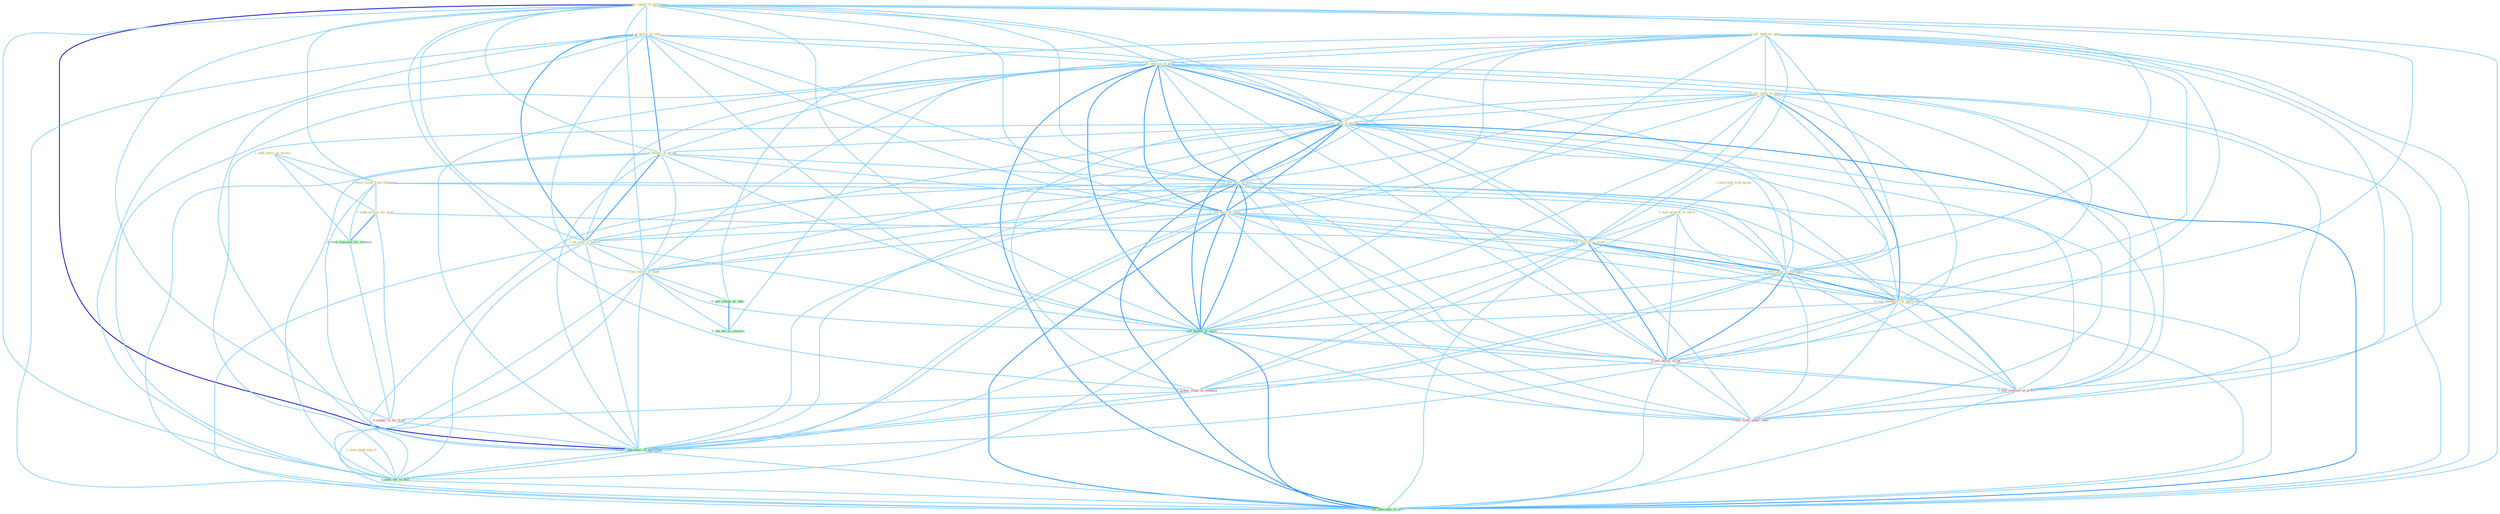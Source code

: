 Graph G{ 
    node
    [shape=polygon,style=filled,width=.5,height=.06,color="#BDFCC9",fixedsize=true,fontsize=4,
    fontcolor="#2f4f4f"];
    {node
    [color="#ffffe0", fontcolor="#8b7d6b"] "1_acquir_equiti_of_entitynam " "0_sell_bank_as_oper " "1_us_proce_of_sale " "1_sell_version_of_devic " "0_sell_stake_to_fund " "1_seek_advic_on_access " "1_hold_talk_with_group " "0_seek_relief_from_entitynam " "1_sell_piec_of_packag " "0_seek_million_for_firm " "1_us_batteri_of_probe " "1_sell_part_of_hold " "0_hold_growth_in_check " "1_sell_beer_of_choic " "1_us_watt_of_power " "1_see_result_of_studi " "1_sell_million_in_asset " "1_seen_anyth_like_it " "0_sell_insur_in_entitynam " "0_sell_headquart_to_entitynam "}
{node [color="#fff0f5", fontcolor="#b22222"] "0_sell_dollar_in_lot " "1_acquir_stake_in_compani " "0_acquir_%_for_franc " "0_sell_contract_at_price " "0_sell_cloth_under_label "}
edge [color="#B0E2FF"];

	"1_acquir_equiti_of_entitynam " -- "1_us_proce_of_sale " [w="1", color="#87cefa" ];
	"1_acquir_equiti_of_entitynam " -- "1_sell_version_of_devic " [w="1", color="#87cefa" ];
	"1_acquir_equiti_of_entitynam " -- "0_seek_relief_from_entitynam " [w="1", color="#87cefa" ];
	"1_acquir_equiti_of_entitynam " -- "1_sell_piec_of_packag " [w="1", color="#87cefa" ];
	"1_acquir_equiti_of_entitynam " -- "1_us_batteri_of_probe " [w="1", color="#87cefa" ];
	"1_acquir_equiti_of_entitynam " -- "1_sell_part_of_hold " [w="1", color="#87cefa" ];
	"1_acquir_equiti_of_entitynam " -- "1_sell_beer_of_choic " [w="1", color="#87cefa" ];
	"1_acquir_equiti_of_entitynam " -- "1_us_watt_of_power " [w="1", color="#87cefa" ];
	"1_acquir_equiti_of_entitynam " -- "1_see_result_of_studi " [w="1", color="#87cefa" ];
	"1_acquir_equiti_of_entitynam " -- "0_sell_insur_in_entitynam " [w="1", color="#87cefa" ];
	"1_acquir_equiti_of_entitynam " -- "0_sell_headquart_to_entitynam " [w="1", color="#87cefa" ];
	"1_acquir_equiti_of_entitynam " -- "1_sell_basket_of_stock " [w="1", color="#87cefa" ];
	"1_acquir_equiti_of_entitynam " -- "1_acquir_stake_in_compani " [w="1", color="#87cefa" ];
	"1_acquir_equiti_of_entitynam " -- "0_acquir_%_for_franc " [w="1", color="#87cefa" ];
	"1_acquir_equiti_of_entitynam " -- "1_acquir_laboratori_of_entitynam " [w="3", color="#0000cd" , len=0.6];
	"1_acquir_equiti_of_entitynam " -- "1_seen_the_of_that " [w="1", color="#87cefa" ];
	"1_acquir_equiti_of_entitynam " -- "1_sell_othernum_of_offic " [w="1", color="#87cefa" ];
	"0_sell_bank_as_oper " -- "1_sell_version_of_devic " [w="1", color="#87cefa" ];
	"0_sell_bank_as_oper " -- "0_sell_stake_to_fund " [w="1", color="#87cefa" ];
	"0_sell_bank_as_oper " -- "1_sell_piec_of_packag " [w="1", color="#87cefa" ];
	"0_sell_bank_as_oper " -- "1_sell_part_of_hold " [w="1", color="#87cefa" ];
	"0_sell_bank_as_oper " -- "1_sell_beer_of_choic " [w="1", color="#87cefa" ];
	"0_sell_bank_as_oper " -- "1_sell_million_in_asset " [w="1", color="#87cefa" ];
	"0_sell_bank_as_oper " -- "0_sell_insur_in_entitynam " [w="1", color="#87cefa" ];
	"0_sell_bank_as_oper " -- "0_sell_headquart_to_entitynam " [w="1", color="#87cefa" ];
	"0_sell_bank_as_oper " -- "1_sell_basket_of_stock " [w="1", color="#87cefa" ];
	"0_sell_bank_as_oper " -- "0_sell_dollar_in_lot " [w="1", color="#87cefa" ];
	"0_sell_bank_as_oper " -- "0_see_resign_as_indic " [w="1", color="#87cefa" ];
	"0_sell_bank_as_oper " -- "0_sell_contract_at_price " [w="1", color="#87cefa" ];
	"0_sell_bank_as_oper " -- "0_sell_cloth_under_label " [w="1", color="#87cefa" ];
	"0_sell_bank_as_oper " -- "1_sell_othernum_of_offic " [w="1", color="#87cefa" ];
	"0_sell_bank_as_oper " -- "0_see_thi_as_reaction " [w="1", color="#87cefa" ];
	"1_us_proce_of_sale " -- "1_sell_version_of_devic " [w="1", color="#87cefa" ];
	"1_us_proce_of_sale " -- "1_sell_piec_of_packag " [w="1", color="#87cefa" ];
	"1_us_proce_of_sale " -- "1_us_batteri_of_probe " [w="2", color="#1e90ff" , len=0.8];
	"1_us_proce_of_sale " -- "1_sell_part_of_hold " [w="1", color="#87cefa" ];
	"1_us_proce_of_sale " -- "1_sell_beer_of_choic " [w="1", color="#87cefa" ];
	"1_us_proce_of_sale " -- "1_us_watt_of_power " [w="2", color="#1e90ff" , len=0.8];
	"1_us_proce_of_sale " -- "1_see_result_of_studi " [w="1", color="#87cefa" ];
	"1_us_proce_of_sale " -- "1_sell_basket_of_stock " [w="1", color="#87cefa" ];
	"1_us_proce_of_sale " -- "1_acquir_laboratori_of_entitynam " [w="1", color="#87cefa" ];
	"1_us_proce_of_sale " -- "1_seen_the_of_that " [w="1", color="#87cefa" ];
	"1_us_proce_of_sale " -- "1_sell_othernum_of_offic " [w="1", color="#87cefa" ];
	"1_sell_version_of_devic " -- "0_sell_stake_to_fund " [w="1", color="#87cefa" ];
	"1_sell_version_of_devic " -- "1_sell_piec_of_packag " [w="2", color="#1e90ff" , len=0.8];
	"1_sell_version_of_devic " -- "1_us_batteri_of_probe " [w="1", color="#87cefa" ];
	"1_sell_version_of_devic " -- "1_sell_part_of_hold " [w="2", color="#1e90ff" , len=0.8];
	"1_sell_version_of_devic " -- "1_sell_beer_of_choic " [w="2", color="#1e90ff" , len=0.8];
	"1_sell_version_of_devic " -- "1_us_watt_of_power " [w="1", color="#87cefa" ];
	"1_sell_version_of_devic " -- "1_see_result_of_studi " [w="1", color="#87cefa" ];
	"1_sell_version_of_devic " -- "1_sell_million_in_asset " [w="1", color="#87cefa" ];
	"1_sell_version_of_devic " -- "0_sell_insur_in_entitynam " [w="1", color="#87cefa" ];
	"1_sell_version_of_devic " -- "0_sell_headquart_to_entitynam " [w="1", color="#87cefa" ];
	"1_sell_version_of_devic " -- "1_sell_basket_of_stock " [w="2", color="#1e90ff" , len=0.8];
	"1_sell_version_of_devic " -- "0_sell_dollar_in_lot " [w="1", color="#87cefa" ];
	"1_sell_version_of_devic " -- "0_sell_contract_at_price " [w="1", color="#87cefa" ];
	"1_sell_version_of_devic " -- "1_acquir_laboratori_of_entitynam " [w="1", color="#87cefa" ];
	"1_sell_version_of_devic " -- "0_sell_cloth_under_label " [w="1", color="#87cefa" ];
	"1_sell_version_of_devic " -- "1_seen_the_of_that " [w="1", color="#87cefa" ];
	"1_sell_version_of_devic " -- "1_sell_othernum_of_offic " [w="2", color="#1e90ff" , len=0.8];
	"0_sell_stake_to_fund " -- "1_sell_piec_of_packag " [w="1", color="#87cefa" ];
	"0_sell_stake_to_fund " -- "1_sell_part_of_hold " [w="1", color="#87cefa" ];
	"0_sell_stake_to_fund " -- "1_sell_beer_of_choic " [w="1", color="#87cefa" ];
	"0_sell_stake_to_fund " -- "1_sell_million_in_asset " [w="1", color="#87cefa" ];
	"0_sell_stake_to_fund " -- "0_sell_insur_in_entitynam " [w="1", color="#87cefa" ];
	"0_sell_stake_to_fund " -- "0_sell_headquart_to_entitynam " [w="2", color="#1e90ff" , len=0.8];
	"0_sell_stake_to_fund " -- "1_sell_basket_of_stock " [w="1", color="#87cefa" ];
	"0_sell_stake_to_fund " -- "0_sell_dollar_in_lot " [w="1", color="#87cefa" ];
	"0_sell_stake_to_fund " -- "1_acquir_stake_in_compani " [w="1", color="#87cefa" ];
	"0_sell_stake_to_fund " -- "0_sell_contract_at_price " [w="1", color="#87cefa" ];
	"0_sell_stake_to_fund " -- "0_sell_cloth_under_label " [w="1", color="#87cefa" ];
	"0_sell_stake_to_fund " -- "1_sell_othernum_of_offic " [w="1", color="#87cefa" ];
	"1_seek_advic_on_access " -- "0_seek_relief_from_entitynam " [w="1", color="#87cefa" ];
	"1_seek_advic_on_access " -- "0_seek_million_for_firm " [w="1", color="#87cefa" ];
	"1_seek_advic_on_access " -- "0_seek_classmat_for_reunion " [w="1", color="#87cefa" ];
	"1_hold_talk_with_group " -- "0_hold_growth_in_check " [w="1", color="#87cefa" ];
	"0_seek_relief_from_entitynam " -- "0_seek_million_for_firm " [w="1", color="#87cefa" ];
	"0_seek_relief_from_entitynam " -- "0_sell_insur_in_entitynam " [w="1", color="#87cefa" ];
	"0_seek_relief_from_entitynam " -- "0_sell_headquart_to_entitynam " [w="1", color="#87cefa" ];
	"0_seek_relief_from_entitynam " -- "0_seek_classmat_for_reunion " [w="1", color="#87cefa" ];
	"0_seek_relief_from_entitynam " -- "1_acquir_laboratori_of_entitynam " [w="1", color="#87cefa" ];
	"1_sell_piec_of_packag " -- "1_us_batteri_of_probe " [w="1", color="#87cefa" ];
	"1_sell_piec_of_packag " -- "1_sell_part_of_hold " [w="2", color="#1e90ff" , len=0.8];
	"1_sell_piec_of_packag " -- "1_sell_beer_of_choic " [w="2", color="#1e90ff" , len=0.8];
	"1_sell_piec_of_packag " -- "1_us_watt_of_power " [w="1", color="#87cefa" ];
	"1_sell_piec_of_packag " -- "1_see_result_of_studi " [w="1", color="#87cefa" ];
	"1_sell_piec_of_packag " -- "1_sell_million_in_asset " [w="1", color="#87cefa" ];
	"1_sell_piec_of_packag " -- "0_sell_insur_in_entitynam " [w="1", color="#87cefa" ];
	"1_sell_piec_of_packag " -- "0_sell_headquart_to_entitynam " [w="1", color="#87cefa" ];
	"1_sell_piec_of_packag " -- "1_sell_basket_of_stock " [w="2", color="#1e90ff" , len=0.8];
	"1_sell_piec_of_packag " -- "0_sell_dollar_in_lot " [w="1", color="#87cefa" ];
	"1_sell_piec_of_packag " -- "0_sell_contract_at_price " [w="1", color="#87cefa" ];
	"1_sell_piec_of_packag " -- "1_acquir_laboratori_of_entitynam " [w="1", color="#87cefa" ];
	"1_sell_piec_of_packag " -- "0_sell_cloth_under_label " [w="1", color="#87cefa" ];
	"1_sell_piec_of_packag " -- "1_seen_the_of_that " [w="1", color="#87cefa" ];
	"1_sell_piec_of_packag " -- "1_sell_othernum_of_offic " [w="2", color="#1e90ff" , len=0.8];
	"0_seek_million_for_firm " -- "1_sell_million_in_asset " [w="1", color="#87cefa" ];
	"0_seek_million_for_firm " -- "0_seek_classmat_for_reunion " [w="2", color="#1e90ff" , len=0.8];
	"0_seek_million_for_firm " -- "0_acquir_%_for_franc " [w="1", color="#87cefa" ];
	"1_us_batteri_of_probe " -- "1_sell_part_of_hold " [w="1", color="#87cefa" ];
	"1_us_batteri_of_probe " -- "1_sell_beer_of_choic " [w="1", color="#87cefa" ];
	"1_us_batteri_of_probe " -- "1_us_watt_of_power " [w="2", color="#1e90ff" , len=0.8];
	"1_us_batteri_of_probe " -- "1_see_result_of_studi " [w="1", color="#87cefa" ];
	"1_us_batteri_of_probe " -- "1_sell_basket_of_stock " [w="1", color="#87cefa" ];
	"1_us_batteri_of_probe " -- "1_acquir_laboratori_of_entitynam " [w="1", color="#87cefa" ];
	"1_us_batteri_of_probe " -- "1_seen_the_of_that " [w="1", color="#87cefa" ];
	"1_us_batteri_of_probe " -- "1_sell_othernum_of_offic " [w="1", color="#87cefa" ];
	"1_sell_part_of_hold " -- "1_sell_beer_of_choic " [w="2", color="#1e90ff" , len=0.8];
	"1_sell_part_of_hold " -- "1_us_watt_of_power " [w="1", color="#87cefa" ];
	"1_sell_part_of_hold " -- "1_see_result_of_studi " [w="1", color="#87cefa" ];
	"1_sell_part_of_hold " -- "1_sell_million_in_asset " [w="1", color="#87cefa" ];
	"1_sell_part_of_hold " -- "0_sell_insur_in_entitynam " [w="1", color="#87cefa" ];
	"1_sell_part_of_hold " -- "0_sell_headquart_to_entitynam " [w="1", color="#87cefa" ];
	"1_sell_part_of_hold " -- "1_sell_basket_of_stock " [w="2", color="#1e90ff" , len=0.8];
	"1_sell_part_of_hold " -- "0_sell_dollar_in_lot " [w="1", color="#87cefa" ];
	"1_sell_part_of_hold " -- "0_sell_contract_at_price " [w="1", color="#87cefa" ];
	"1_sell_part_of_hold " -- "1_acquir_laboratori_of_entitynam " [w="1", color="#87cefa" ];
	"1_sell_part_of_hold " -- "0_sell_cloth_under_label " [w="1", color="#87cefa" ];
	"1_sell_part_of_hold " -- "1_seen_the_of_that " [w="1", color="#87cefa" ];
	"1_sell_part_of_hold " -- "1_sell_othernum_of_offic " [w="2", color="#1e90ff" , len=0.8];
	"0_hold_growth_in_check " -- "1_sell_million_in_asset " [w="1", color="#87cefa" ];
	"0_hold_growth_in_check " -- "0_sell_insur_in_entitynam " [w="1", color="#87cefa" ];
	"0_hold_growth_in_check " -- "0_sell_dollar_in_lot " [w="1", color="#87cefa" ];
	"0_hold_growth_in_check " -- "1_acquir_stake_in_compani " [w="1", color="#87cefa" ];
	"1_sell_beer_of_choic " -- "1_us_watt_of_power " [w="1", color="#87cefa" ];
	"1_sell_beer_of_choic " -- "1_see_result_of_studi " [w="1", color="#87cefa" ];
	"1_sell_beer_of_choic " -- "1_sell_million_in_asset " [w="1", color="#87cefa" ];
	"1_sell_beer_of_choic " -- "0_sell_insur_in_entitynam " [w="1", color="#87cefa" ];
	"1_sell_beer_of_choic " -- "0_sell_headquart_to_entitynam " [w="1", color="#87cefa" ];
	"1_sell_beer_of_choic " -- "1_sell_basket_of_stock " [w="2", color="#1e90ff" , len=0.8];
	"1_sell_beer_of_choic " -- "0_sell_dollar_in_lot " [w="1", color="#87cefa" ];
	"1_sell_beer_of_choic " -- "0_sell_contract_at_price " [w="1", color="#87cefa" ];
	"1_sell_beer_of_choic " -- "1_acquir_laboratori_of_entitynam " [w="1", color="#87cefa" ];
	"1_sell_beer_of_choic " -- "0_sell_cloth_under_label " [w="1", color="#87cefa" ];
	"1_sell_beer_of_choic " -- "1_seen_the_of_that " [w="1", color="#87cefa" ];
	"1_sell_beer_of_choic " -- "1_sell_othernum_of_offic " [w="2", color="#1e90ff" , len=0.8];
	"1_us_watt_of_power " -- "1_see_result_of_studi " [w="1", color="#87cefa" ];
	"1_us_watt_of_power " -- "1_sell_basket_of_stock " [w="1", color="#87cefa" ];
	"1_us_watt_of_power " -- "1_acquir_laboratori_of_entitynam " [w="1", color="#87cefa" ];
	"1_us_watt_of_power " -- "1_seen_the_of_that " [w="1", color="#87cefa" ];
	"1_us_watt_of_power " -- "1_sell_othernum_of_offic " [w="1", color="#87cefa" ];
	"1_see_result_of_studi " -- "1_sell_basket_of_stock " [w="1", color="#87cefa" ];
	"1_see_result_of_studi " -- "0_see_resign_as_indic " [w="1", color="#87cefa" ];
	"1_see_result_of_studi " -- "1_acquir_laboratori_of_entitynam " [w="1", color="#87cefa" ];
	"1_see_result_of_studi " -- "1_seen_the_of_that " [w="1", color="#87cefa" ];
	"1_see_result_of_studi " -- "1_sell_othernum_of_offic " [w="1", color="#87cefa" ];
	"1_see_result_of_studi " -- "0_see_thi_as_reaction " [w="1", color="#87cefa" ];
	"1_sell_million_in_asset " -- "0_sell_insur_in_entitynam " [w="2", color="#1e90ff" , len=0.8];
	"1_sell_million_in_asset " -- "0_sell_headquart_to_entitynam " [w="1", color="#87cefa" ];
	"1_sell_million_in_asset " -- "1_sell_basket_of_stock " [w="1", color="#87cefa" ];
	"1_sell_million_in_asset " -- "0_sell_dollar_in_lot " [w="2", color="#1e90ff" , len=0.8];
	"1_sell_million_in_asset " -- "1_acquir_stake_in_compani " [w="1", color="#87cefa" ];
	"1_sell_million_in_asset " -- "0_sell_contract_at_price " [w="1", color="#87cefa" ];
	"1_sell_million_in_asset " -- "0_sell_cloth_under_label " [w="1", color="#87cefa" ];
	"1_sell_million_in_asset " -- "1_sell_othernum_of_offic " [w="1", color="#87cefa" ];
	"1_seen_anyth_like_it " -- "1_seen_the_of_that " [w="1", color="#87cefa" ];
	"0_sell_insur_in_entitynam " -- "0_sell_headquart_to_entitynam " [w="2", color="#1e90ff" , len=0.8];
	"0_sell_insur_in_entitynam " -- "1_sell_basket_of_stock " [w="1", color="#87cefa" ];
	"0_sell_insur_in_entitynam " -- "0_sell_dollar_in_lot " [w="2", color="#1e90ff" , len=0.8];
	"0_sell_insur_in_entitynam " -- "1_acquir_stake_in_compani " [w="1", color="#87cefa" ];
	"0_sell_insur_in_entitynam " -- "0_sell_contract_at_price " [w="1", color="#87cefa" ];
	"0_sell_insur_in_entitynam " -- "1_acquir_laboratori_of_entitynam " [w="1", color="#87cefa" ];
	"0_sell_insur_in_entitynam " -- "0_sell_cloth_under_label " [w="1", color="#87cefa" ];
	"0_sell_insur_in_entitynam " -- "1_sell_othernum_of_offic " [w="1", color="#87cefa" ];
	"0_sell_headquart_to_entitynam " -- "1_sell_basket_of_stock " [w="1", color="#87cefa" ];
	"0_sell_headquart_to_entitynam " -- "0_sell_dollar_in_lot " [w="1", color="#87cefa" ];
	"0_sell_headquart_to_entitynam " -- "0_sell_contract_at_price " [w="1", color="#87cefa" ];
	"0_sell_headquart_to_entitynam " -- "1_acquir_laboratori_of_entitynam " [w="1", color="#87cefa" ];
	"0_sell_headquart_to_entitynam " -- "0_sell_cloth_under_label " [w="1", color="#87cefa" ];
	"0_sell_headquart_to_entitynam " -- "1_sell_othernum_of_offic " [w="1", color="#87cefa" ];
	"0_seek_classmat_for_reunion " -- "0_acquir_%_for_franc " [w="1", color="#87cefa" ];
	"1_sell_basket_of_stock " -- "0_sell_dollar_in_lot " [w="1", color="#87cefa" ];
	"1_sell_basket_of_stock " -- "0_sell_contract_at_price " [w="1", color="#87cefa" ];
	"1_sell_basket_of_stock " -- "1_acquir_laboratori_of_entitynam " [w="1", color="#87cefa" ];
	"1_sell_basket_of_stock " -- "0_sell_cloth_under_label " [w="1", color="#87cefa" ];
	"1_sell_basket_of_stock " -- "1_seen_the_of_that " [w="1", color="#87cefa" ];
	"1_sell_basket_of_stock " -- "1_sell_othernum_of_offic " [w="2", color="#1e90ff" , len=0.8];
	"0_sell_dollar_in_lot " -- "1_acquir_stake_in_compani " [w="1", color="#87cefa" ];
	"0_sell_dollar_in_lot " -- "0_sell_contract_at_price " [w="1", color="#87cefa" ];
	"0_sell_dollar_in_lot " -- "0_sell_cloth_under_label " [w="1", color="#87cefa" ];
	"0_sell_dollar_in_lot " -- "1_sell_othernum_of_offic " [w="1", color="#87cefa" ];
	"0_see_resign_as_indic " -- "0_see_thi_as_reaction " [w="2", color="#1e90ff" , len=0.8];
	"1_acquir_stake_in_compani " -- "0_acquir_%_for_franc " [w="1", color="#87cefa" ];
	"1_acquir_stake_in_compani " -- "1_acquir_laboratori_of_entitynam " [w="1", color="#87cefa" ];
	"0_acquir_%_for_franc " -- "1_acquir_laboratori_of_entitynam " [w="1", color="#87cefa" ];
	"0_sell_contract_at_price " -- "0_sell_cloth_under_label " [w="1", color="#87cefa" ];
	"0_sell_contract_at_price " -- "1_sell_othernum_of_offic " [w="1", color="#87cefa" ];
	"1_acquir_laboratori_of_entitynam " -- "1_seen_the_of_that " [w="1", color="#87cefa" ];
	"1_acquir_laboratori_of_entitynam " -- "1_sell_othernum_of_offic " [w="1", color="#87cefa" ];
	"0_sell_cloth_under_label " -- "1_sell_othernum_of_offic " [w="1", color="#87cefa" ];
	"1_seen_the_of_that " -- "1_sell_othernum_of_offic " [w="1", color="#87cefa" ];
}